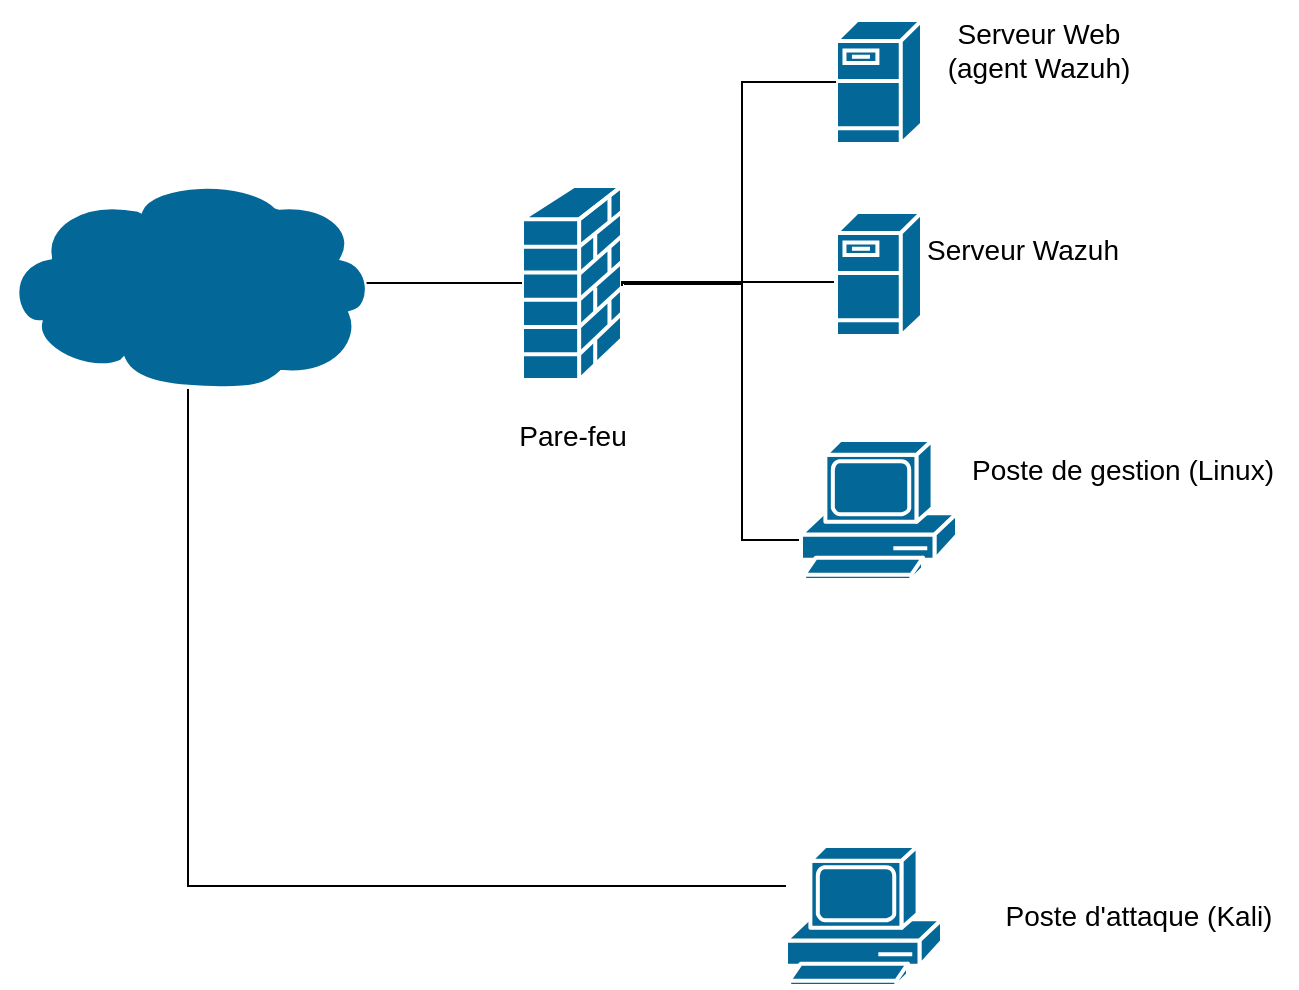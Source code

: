 <mxfile version="26.0.9">
  <diagram name="Page-1" id="X-0zR2n6bwFsUzx7bmRR">
    <mxGraphModel dx="1114" dy="1213" grid="1" gridSize="10" guides="1" tooltips="1" connect="1" arrows="1" fold="1" page="1" pageScale="1" pageWidth="850" pageHeight="1100" background="#ffffff" math="0" shadow="0">
      <root>
        <mxCell id="0" />
        <mxCell id="1" parent="0" />
        <mxCell id="7vCb-fMm4ji55Pu-p20Z-18" value="" style="edgeStyle=orthogonalEdgeStyle;rounded=0;orthogonalLoop=1;jettySize=auto;html=1;endArrow=none;endFill=0;strokeColor=#000000;" parent="1" target="7vCb-fMm4ji55Pu-p20Z-1" edge="1">
          <mxGeometry relative="1" as="geometry">
            <mxPoint x="475" y="527" as="sourcePoint" />
            <mxPoint x="380" y="400" as="targetPoint" />
            <Array as="points">
              <mxPoint x="440" y="527" />
              <mxPoint x="440" y="399" />
            </Array>
          </mxGeometry>
        </mxCell>
        <mxCell id="7vCb-fMm4ji55Pu-p20Z-1" value="" style="shape=mxgraph.cisco.security.firewall;sketch=0;html=1;pointerEvents=1;dashed=0;fillColor=#036897;strokeColor=#ffffff;strokeWidth=2;verticalLabelPosition=bottom;verticalAlign=top;align=center;outlineConnect=0;" parent="1" vertex="1">
          <mxGeometry x="330" y="350" width="50" height="97" as="geometry" />
        </mxCell>
        <mxCell id="7vCb-fMm4ji55Pu-p20Z-11" value="" style="edgeStyle=orthogonalEdgeStyle;rounded=0;orthogonalLoop=1;jettySize=auto;html=1;endArrow=none;endFill=0;strokeColor=#000000;" parent="1" edge="1">
          <mxGeometry relative="1" as="geometry">
            <mxPoint x="487" y="398" as="sourcePoint" />
            <mxPoint x="380" y="400" as="targetPoint" />
            <Array as="points">
              <mxPoint x="380" y="398" />
            </Array>
          </mxGeometry>
        </mxCell>
        <mxCell id="7vCb-fMm4ji55Pu-p20Z-2" value="" style="shape=mxgraph.cisco.servers.fileserver;sketch=0;html=1;pointerEvents=1;dashed=0;fillColor=#036897;strokeColor=#ffffff;strokeWidth=2;verticalLabelPosition=bottom;verticalAlign=top;align=center;outlineConnect=0;" parent="1" vertex="1">
          <mxGeometry x="487" y="267" width="43" height="62" as="geometry" />
        </mxCell>
        <mxCell id="7vCb-fMm4ji55Pu-p20Z-3" value="" style="shape=mxgraph.cisco.servers.fileserver;sketch=0;html=1;pointerEvents=1;dashed=0;fillColor=#036897;strokeColor=#ffffff;strokeWidth=2;verticalLabelPosition=bottom;verticalAlign=top;align=center;outlineConnect=0;" parent="1" vertex="1">
          <mxGeometry x="487" y="363" width="43" height="62" as="geometry" />
        </mxCell>
        <mxCell id="7vCb-fMm4ji55Pu-p20Z-4" value="" style="shape=mxgraph.cisco.computers_and_peripherals.pc;sketch=0;html=1;pointerEvents=1;dashed=0;fillColor=#036897;strokeColor=#ffffff;strokeWidth=2;verticalLabelPosition=bottom;verticalAlign=top;align=center;outlineConnect=0;" parent="1" vertex="1">
          <mxGeometry x="469.5" y="477" width="78" height="70" as="geometry" />
        </mxCell>
        <mxCell id="7vCb-fMm4ji55Pu-p20Z-7" value="" style="shape=mxgraph.cisco.storage.cloud;sketch=0;html=1;pointerEvents=1;fillColor=#036897;strokeColor=#ffffff;strokeWidth=2;verticalLabelPosition=bottom;verticalAlign=top;align=center;outlineConnect=0;" parent="1" vertex="1">
          <mxGeometry x="70" y="345.5" width="186" height="106" as="geometry" />
        </mxCell>
        <mxCell id="7vCb-fMm4ji55Pu-p20Z-14" value="" style="edgeStyle=orthogonalEdgeStyle;rounded=0;orthogonalLoop=1;jettySize=auto;html=1;endArrow=none;endFill=0;strokeColor=#000000;entryX=1;entryY=0.5;entryDx=0;entryDy=0;entryPerimeter=0;" parent="1" source="7vCb-fMm4ji55Pu-p20Z-2" target="7vCb-fMm4ji55Pu-p20Z-1" edge="1">
          <mxGeometry relative="1" as="geometry">
            <mxPoint x="380" y="432" as="targetPoint" />
            <Array as="points">
              <mxPoint x="440" y="298" />
              <mxPoint x="440" y="399" />
            </Array>
          </mxGeometry>
        </mxCell>
        <mxCell id="7vCb-fMm4ji55Pu-p20Z-20" value="" style="edgeStyle=orthogonalEdgeStyle;rounded=0;orthogonalLoop=1;jettySize=auto;html=1;endArrow=none;endFill=0;exitX=0;exitY=0.5;exitDx=0;exitDy=0;exitPerimeter=0;entryX=0.98;entryY=0.5;entryDx=0;entryDy=0;entryPerimeter=0;strokeColor=#000000;" parent="1" source="7vCb-fMm4ji55Pu-p20Z-1" target="7vCb-fMm4ji55Pu-p20Z-7" edge="1">
          <mxGeometry relative="1" as="geometry">
            <mxPoint x="315" y="600" as="sourcePoint" />
            <mxPoint x="270" y="400" as="targetPoint" />
            <Array as="points">
              <mxPoint x="280" y="399" />
              <mxPoint x="280" y="399" />
            </Array>
          </mxGeometry>
        </mxCell>
        <mxCell id="7vCb-fMm4ji55Pu-p20Z-21" value="&lt;font color=&quot;#000000&quot; style=&quot;font-size: 14px;&quot;&gt;Pare-feu&lt;/font&gt;" style="text;html=1;align=center;verticalAlign=middle;resizable=0;points=[];autosize=1;strokeColor=none;fillColor=none;" parent="1" vertex="1">
          <mxGeometry x="315" y="460" width="80" height="30" as="geometry" />
        </mxCell>
        <mxCell id="7vCb-fMm4ji55Pu-p20Z-22" value="&lt;font color=&quot;#000000&quot; style=&quot;font-size: 14px;&quot;&gt;Serveur Web&lt;/font&gt;&lt;div&gt;&lt;span style=&quot;font-size: 14px;&quot;&gt;(agent Wazuh)&lt;/span&gt;&lt;/div&gt;" style="text;html=1;align=center;verticalAlign=middle;resizable=0;points=[];autosize=1;strokeColor=none;fillColor=none;" parent="1" vertex="1">
          <mxGeometry x="532.5" y="257" width="110" height="50" as="geometry" />
        </mxCell>
        <mxCell id="7vCb-fMm4ji55Pu-p20Z-23" value="&lt;font color=&quot;#000000&quot; style=&quot;font-size: 14px;&quot;&gt;Serveur Wazuh&lt;/font&gt;" style="text;html=1;align=center;verticalAlign=middle;resizable=0;points=[];autosize=1;" parent="1" vertex="1">
          <mxGeometry x="520" y="367" width="120" height="30" as="geometry" />
        </mxCell>
        <mxCell id="7vCb-fMm4ji55Pu-p20Z-24" value="&lt;font color=&quot;#000000&quot; style=&quot;font-size: 14px;&quot;&gt;Poste de gestion (Linux)&lt;/font&gt;" style="text;html=1;align=center;verticalAlign=middle;resizable=0;points=[];autosize=1;strokeColor=none;fillColor=none;" parent="1" vertex="1">
          <mxGeometry x="545" y="477" width="170" height="30" as="geometry" />
        </mxCell>
        <mxCell id="HwhLhA1ASlrPp86bUIlA-1" value="" style="edgeStyle=orthogonalEdgeStyle;rounded=0;orthogonalLoop=1;jettySize=auto;html=1;endArrow=none;endFill=0;strokeColor=#000000;" edge="1" parent="1" target="7vCb-fMm4ji55Pu-p20Z-7" source="HwhLhA1ASlrPp86bUIlA-6">
          <mxGeometry relative="1" as="geometry">
            <mxPoint x="470" y="880" as="sourcePoint" />
            <mxPoint x="380" y="752" as="targetPoint" />
            <Array as="points">
              <mxPoint x="163" y="700" />
            </Array>
          </mxGeometry>
        </mxCell>
        <mxCell id="HwhLhA1ASlrPp86bUIlA-6" value="" style="shape=mxgraph.cisco.computers_and_peripherals.pc;sketch=0;html=1;pointerEvents=1;dashed=0;fillColor=#036897;strokeColor=#ffffff;strokeWidth=2;verticalLabelPosition=bottom;verticalAlign=top;align=center;outlineConnect=0;" vertex="1" parent="1">
          <mxGeometry x="462" y="680" width="78" height="70" as="geometry" />
        </mxCell>
        <mxCell id="HwhLhA1ASlrPp86bUIlA-13" value="&lt;font color=&quot;#000000&quot; style=&quot;font-size: 14px;&quot;&gt;Poste d&#39;attaque (Kali)&lt;/font&gt;" style="text;html=1;align=center;verticalAlign=middle;resizable=0;points=[];autosize=1;strokeColor=none;fillColor=none;" vertex="1" parent="1">
          <mxGeometry x="557.5" y="700" width="160" height="30" as="geometry" />
        </mxCell>
      </root>
    </mxGraphModel>
  </diagram>
</mxfile>
